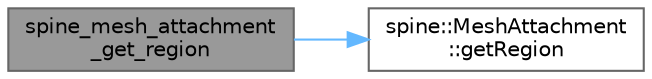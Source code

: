 digraph "spine_mesh_attachment_get_region"
{
 // LATEX_PDF_SIZE
  bgcolor="transparent";
  edge [fontname=Helvetica,fontsize=10,labelfontname=Helvetica,labelfontsize=10];
  node [fontname=Helvetica,fontsize=10,shape=box,height=0.2,width=0.4];
  rankdir="LR";
  Node1 [id="Node000001",label="spine_mesh_attachment\l_get_region",height=0.2,width=0.4,color="gray40", fillcolor="grey60", style="filled", fontcolor="black",tooltip=" "];
  Node1 -> Node2 [id="edge2_Node000001_Node000002",color="steelblue1",style="solid",tooltip=" "];
  Node2 [id="Node000002",label="spine::MeshAttachment\l::getRegion",height=0.2,width=0.4,color="grey40", fillcolor="white", style="filled",URL="$classspine_1_1_mesh_attachment.html#a8197ef03ada782693e628ef0a7064fc4",tooltip=" "];
}
